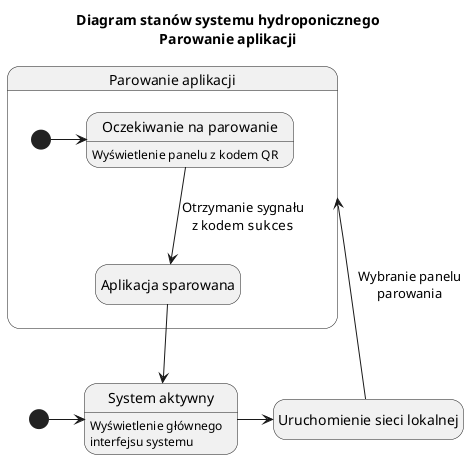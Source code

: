 @startuml app_pairing

title Diagram stanów systemu hydroponicznego\nParowanie aplikacji

hide empty description

state "System aktywny" as SystemActive : Wyświetlenie głównego\ninterfejsu systemu
state "Uruchomienie sieci lokalnej" as NetworkLaunch

state "Parowanie aplikacji" as AppPairing {
    state "Oczekiwanie na parowanie" as QRPanel : Wyświetlenie panelu z kodem QR
    state "Aplikacja sparowana" as AppPaired

    [*] -> QRPanel
    QRPanel --> AppPaired : Otrzymanie sygnału\nz kodem ""sukces""
}

[*] -> SystemActive
SystemActive -> NetworkLaunch
NetworkLaunch --> AppPairing : Wybranie panelu\nparowania
AppPaired --> SystemActive

@enduml
